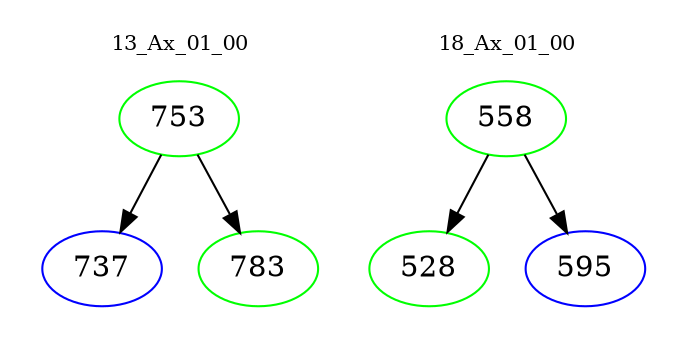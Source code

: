 digraph{
subgraph cluster_0 {
color = white
label = "13_Ax_01_00";
fontsize=10;
T0_753 [label="753", color="green"]
T0_753 -> T0_737 [color="black"]
T0_737 [label="737", color="blue"]
T0_753 -> T0_783 [color="black"]
T0_783 [label="783", color="green"]
}
subgraph cluster_1 {
color = white
label = "18_Ax_01_00";
fontsize=10;
T1_558 [label="558", color="green"]
T1_558 -> T1_528 [color="black"]
T1_528 [label="528", color="green"]
T1_558 -> T1_595 [color="black"]
T1_595 [label="595", color="blue"]
}
}
